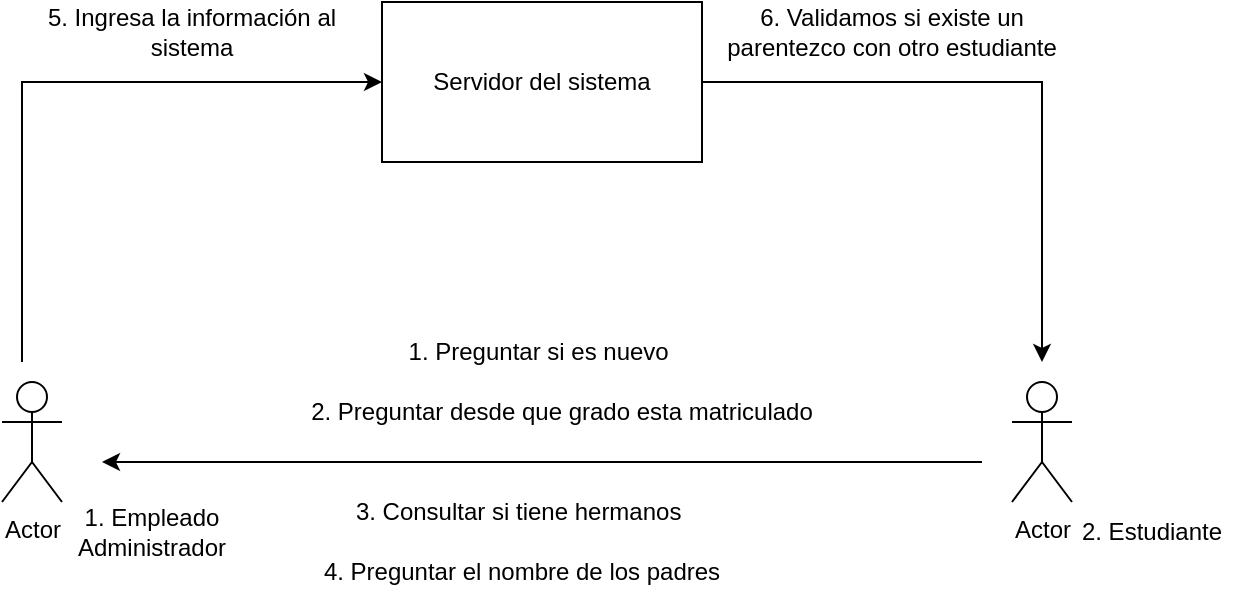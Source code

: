 <mxfile version="20.2.5" type="google"><diagram id="qZ2Zj_R7OhGhmRPz7MNb" name="Página-1"><mxGraphModel grid="1" page="1" gridSize="10" guides="1" tooltips="1" connect="1" arrows="1" fold="1" pageScale="1" pageWidth="827" pageHeight="1169" math="0" shadow="0"><root><mxCell id="0"/><mxCell id="1" parent="0"/><mxCell id="uH34ybWeS4ryGHu5KTCo-1" value="Actor" style="shape=umlActor;verticalLabelPosition=bottom;verticalAlign=top;html=1;outlineConnect=0;" vertex="1" parent="1"><mxGeometry x="90" y="260" width="30" height="60" as="geometry"/></mxCell><mxCell id="uH34ybWeS4ryGHu5KTCo-2" value="1. Empleado Administrador" style="text;html=1;strokeColor=none;fillColor=none;align=center;verticalAlign=middle;whiteSpace=wrap;rounded=0;" vertex="1" parent="1"><mxGeometry x="120" y="320" width="90" height="30" as="geometry"/></mxCell><mxCell id="uH34ybWeS4ryGHu5KTCo-3" value="Actor" style="shape=umlActor;verticalLabelPosition=bottom;verticalAlign=top;html=1;outlineConnect=0;" vertex="1" parent="1"><mxGeometry x="595" y="260" width="30" height="60" as="geometry"/></mxCell><mxCell id="uH34ybWeS4ryGHu5KTCo-6" value="2. Estudiante" style="text;html=1;strokeColor=none;fillColor=none;align=center;verticalAlign=middle;whiteSpace=wrap;rounded=0;" vertex="1" parent="1"><mxGeometry x="625" y="320" width="80" height="30" as="geometry"/></mxCell><mxCell id="uH34ybWeS4ryGHu5KTCo-9" value="" style="endArrow=classic;html=1;rounded=0;" edge="1" parent="1"><mxGeometry width="50" height="50" relative="1" as="geometry"><mxPoint x="580" y="300" as="sourcePoint"/><mxPoint x="140" y="300" as="targetPoint"/></mxGeometry></mxCell><mxCell id="uH34ybWeS4ryGHu5KTCo-10" value="1. Preguntar si es nuevo&amp;nbsp;" style="text;html=1;strokeColor=none;fillColor=none;align=center;verticalAlign=middle;whiteSpace=wrap;rounded=0;" vertex="1" parent="1"><mxGeometry x="270" y="230" width="180" height="30" as="geometry"/></mxCell><mxCell id="uH34ybWeS4ryGHu5KTCo-11" value="2. Preguntar desde que grado esta matriculado" style="text;html=1;strokeColor=none;fillColor=none;align=center;verticalAlign=middle;whiteSpace=wrap;rounded=0;" vertex="1" parent="1"><mxGeometry x="230" y="260" width="280" height="30" as="geometry"/></mxCell><mxCell id="uH34ybWeS4ryGHu5KTCo-13" value="3. Consultar si tiene hermanos&amp;nbsp;" style="text;html=1;strokeColor=none;fillColor=none;align=center;verticalAlign=middle;whiteSpace=wrap;rounded=0;" vertex="1" parent="1"><mxGeometry x="250" y="310" width="200" height="30" as="geometry"/></mxCell><mxCell id="uH34ybWeS4ryGHu5KTCo-14" value="4. Preguntar el nombre de los padres" style="text;html=1;strokeColor=none;fillColor=none;align=center;verticalAlign=middle;whiteSpace=wrap;rounded=0;" vertex="1" parent="1"><mxGeometry x="235" y="340" width="230" height="30" as="geometry"/></mxCell><mxCell id="uH34ybWeS4ryGHu5KTCo-15" value="Servidor del sistema" style="rounded=0;whiteSpace=wrap;html=1;" vertex="1" parent="1"><mxGeometry x="280" y="70" width="160" height="80" as="geometry"/></mxCell><mxCell id="uH34ybWeS4ryGHu5KTCo-16" value="" style="endArrow=classic;html=1;rounded=0;" edge="1" parent="1" target="uH34ybWeS4ryGHu5KTCo-15"><mxGeometry width="50" height="50" relative="1" as="geometry"><mxPoint x="100" y="250" as="sourcePoint"/><mxPoint x="140" y="160" as="targetPoint"/><Array as="points"><mxPoint x="100" y="110"/></Array></mxGeometry></mxCell><mxCell id="uH34ybWeS4ryGHu5KTCo-17" value="5. Ingresa la información al sistema" style="text;html=1;strokeColor=none;fillColor=none;align=center;verticalAlign=middle;whiteSpace=wrap;rounded=0;" vertex="1" parent="1"><mxGeometry x="110" y="70" width="150" height="30" as="geometry"/></mxCell><mxCell id="uH34ybWeS4ryGHu5KTCo-18" value="" style="endArrow=classic;html=1;rounded=0;exitX=1;exitY=0.5;exitDx=0;exitDy=0;" edge="1" parent="1" source="uH34ybWeS4ryGHu5KTCo-15"><mxGeometry width="50" height="50" relative="1" as="geometry"><mxPoint x="570" y="200" as="sourcePoint"/><mxPoint x="610" y="250" as="targetPoint"/><Array as="points"><mxPoint x="610" y="110"/></Array></mxGeometry></mxCell><mxCell id="uH34ybWeS4ryGHu5KTCo-20" value="6. Validamos si existe un parentezco con otro estudiante" style="text;html=1;strokeColor=none;fillColor=none;align=center;verticalAlign=middle;whiteSpace=wrap;rounded=0;" vertex="1" parent="1"><mxGeometry x="450" y="70" width="170" height="30" as="geometry"/></mxCell></root></mxGraphModel></diagram></mxfile>
